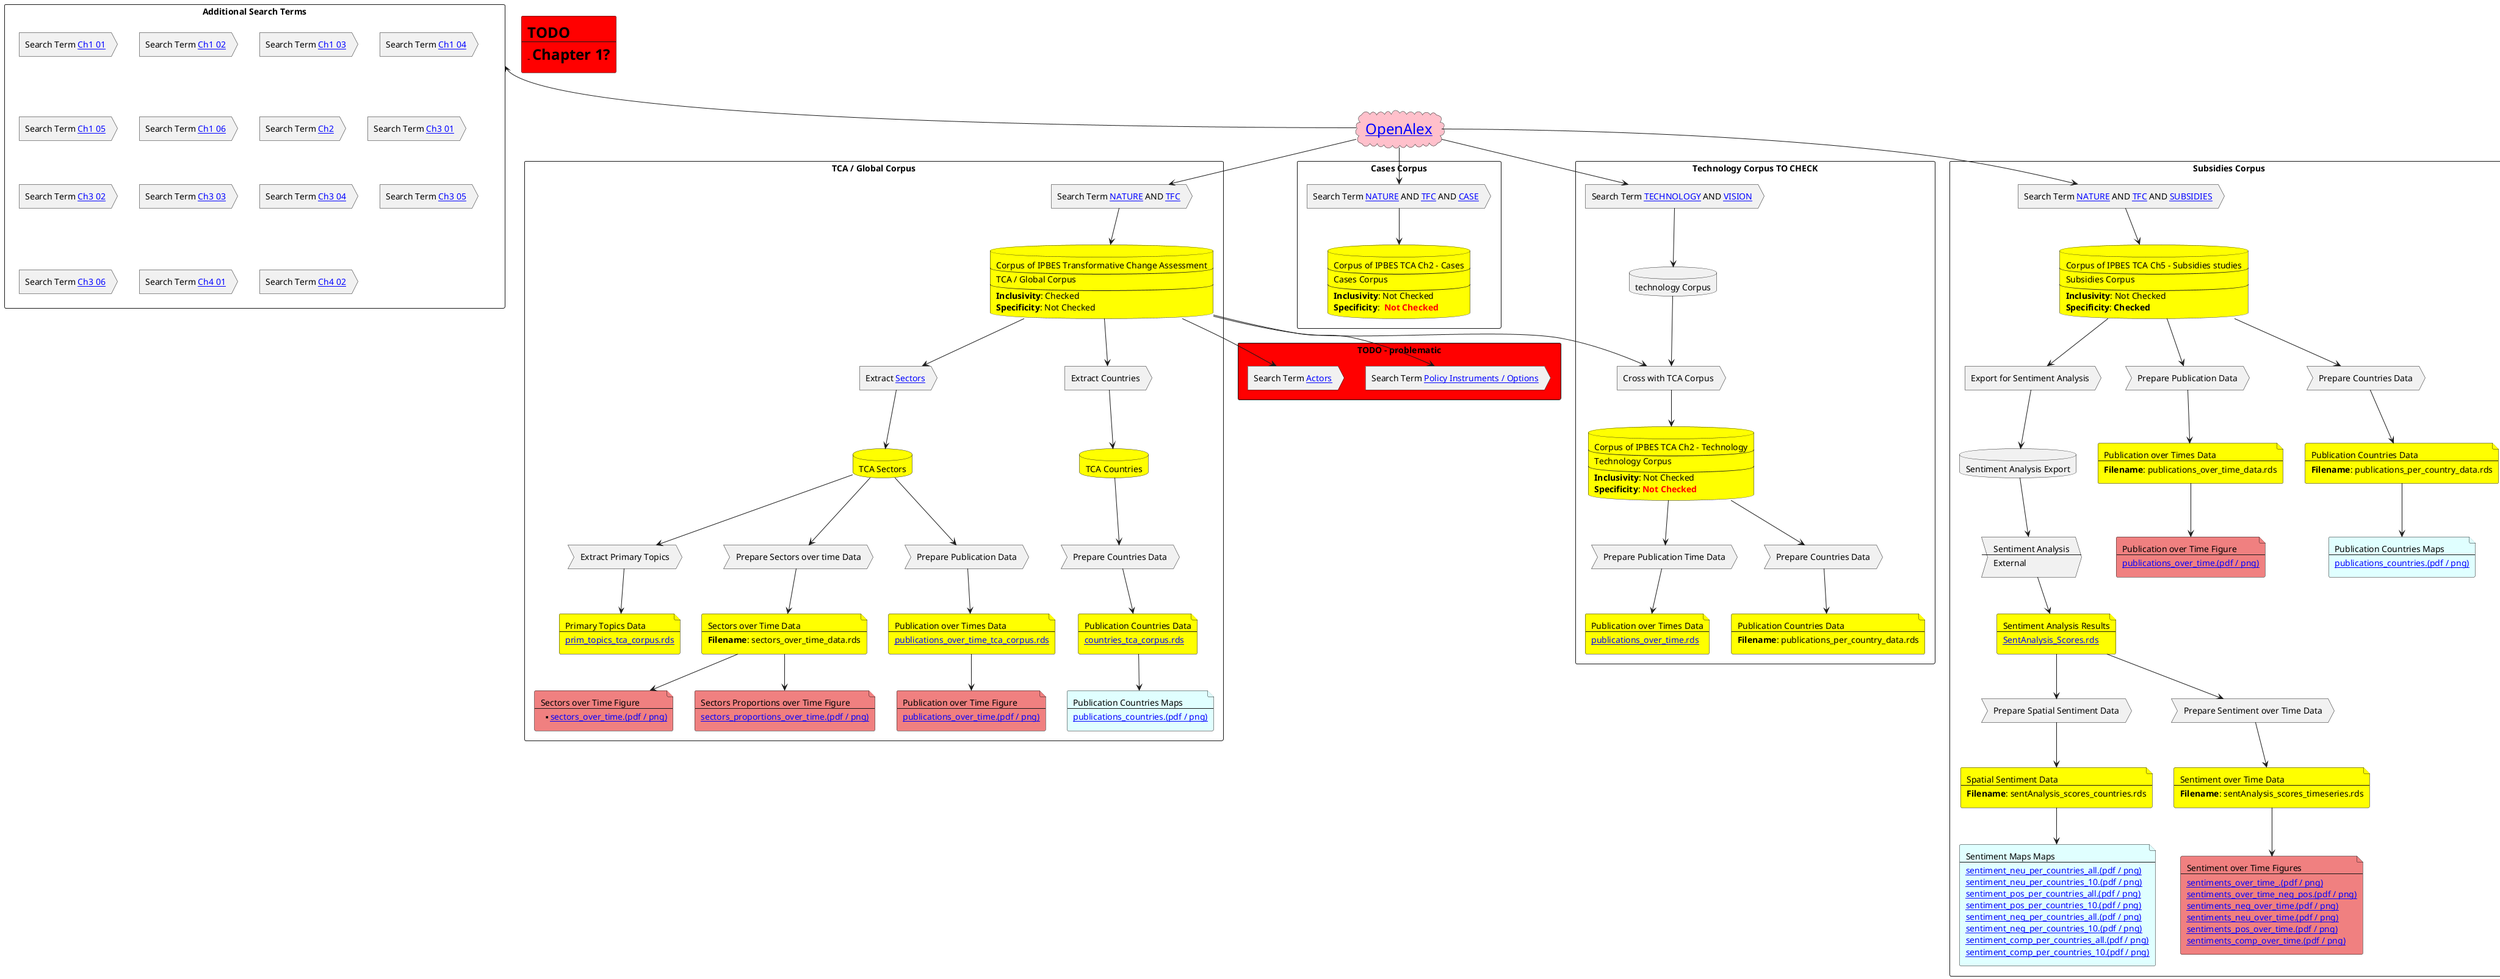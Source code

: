 @startuml TCA_Corpus

cloud "<size:24>[[https://openalex.org OpenAlex]]" as openalex #pink

' TCA / Global Corpus
rectangle "TCA / Global Corpus" as box_tca {
    action "Search Term [[https://ipbes-data.github.io/IPBES_TCA_Corpus/input/tca_corpus/search%20terms/nature.txt NATURE]] AND [[https://ipbes-data.github.io/IPBES_TCA_Corpus/input/tca_corpus/search%20terms/tfc.txt TFC]]" as search_tca
    database "Corpus of IPBES Transformative Change Assessment\n----\nTCA / Global Corpus\n---\n**Inclusivity**: Checked\n**Specificity**: Not Checked" as corpus_tca #yellow
    openalex --> search_tca
    search_tca -down-> corpus_tca
    ' Sectors
    action "Extract [[https://docs.google.com/spreadsheets/d/1ZCB_St2TQu_wL3yl1iN7Wxz5FERGxk-GZA0_2oGcRM0/edit#gid=210658071 Sectors]]" as extract_sectors_tca
    corpus_tca -down-> extract_sectors_tca
    database "TCA Sectors" as corpus_sectors_tca #yellow
    extract_sectors_tca -down-> corpus_sectors_tca
    ' prim_topics_tca_corpus.rds
    process "Extract Primary Topics" as prepare_prim_topics_tca
    corpus_sectors_tca -down-> prepare_prim_topics_tca
    file "Primary Topics Data\n---\n[[https://ipbes-data.github.io/IPBES_TCA_Corpus/data/tca_corpus/prim_topics_tca_corpus.rds prim_topics_tca_corpus.rds]]" as file_prim_topics_tca #yellow
    prepare_prim_topics_tca -down-> file_prim_topics_tca

    ' sectors_over_time_data.rds
    process "Prepare Sectors over time Data" as prepare_sec_time_tca
    corpus_sectors_tca -down-> prepare_sec_time_tca
    file "Sectors over Time Data\n---\n**Filename**: sectors_over_time_data.rds" as file_sec_time_tca #yellow
    prepare_sec_time_tca -down-> file_sec_time_tca
    ' sectors_over_time figure
    file "Sectors over Time Figure\n---\n**[[https://ipbes-data.github.io/IPBES_TCA_Corpus/figures/tca_corpus/sectors_over_time.pdf sectors_over_time.(pdf / png)]]" as file_sec_time_figure_tca #LightCoral
    file_sec_time_tca -down-> file_sec_time_figure_tca
    ' sectors_proportions_over_time figure
    file "Sectors Proportions over Time Figure\n---\n[[https://ipbes-data.github.io/IPBES_TCA_Corpus/figures/tca_corpus/sectors_proportions_over_time.pdf sectors_proportions_over_time.(pdf / png)]]" as file_sec_prop_time_figure_tca #LightCoral
    file_sec_time_tca -down-> file_sec_prop_time_figure_tca

    ' publications_over_time_tca_corpus.rds
    process "Prepare Publication Data" as prepare_pub_time_tca
    corpus_sectors_tca -down-> prepare_pub_time_tca
    file "Publication over Times Data\n---\n[[https://ipbes-data.github.io/IPBES_TCA_Corpus/data/tca_corpus/publications_over_time_tca_corpus.rds publications_over_time_tca_corpus.rds]]" as file_pub_time_tca #yellow
    prepare_pub_time_tca -down-> file_pub_time_tca
    ' publications_over_time figure
    file "Publication over Time Figure\n---\n[[https://ipbes-data.github.io/IPBES_TCA_Corpus/figures/tca_corpus/publications_over_time.pdf publications_over_time.(pdf / png)]]" as file_pub_time_figure_tca #LightCoral
    file_pub_time_tca -down-> file_pub_time_figure_tca

    ' Countries
    action "Extract Countries" as extract_countries_tca
    corpus_tca -down-> extract_countries_tca
    database "TCA Countries" as corpus_countries_tca #yellow
    extract_countries_tca -down-> corpus_countries_tca
    ' countries_tca_corpus.rds
    process "Prepare Countries Data" as prepare_countries_tca
    corpus_countries_tca -down-> prepare_countries_tca
    file "Publication Countries Data\n---\n[[https://ipbes-data.github.io/IPBES_TCA_Corpus/data/tca_corpus/countries_tca_corpus.rds countries_tca_corpus.rds]]" as file_countries_tca #yellow
    prepare_countries_tca -down-> file_countries_tca
    ' publications_countries maps
    file "Publication Countries Maps\n---\n[[https://ipbes-data.github.io/IPBES_TCA_Corpus/maps/tca_corpus/publications_countries.pdf publications_countries.(pdf / png)]]" as file_pub_maps_tca #LightCyan
    file_countries_tca -down-> file_pub_maps_tca

}

' Cases Corpus
rectangle "Cases Corpus" as running_1 {
    action "Search Term [[https://ipbes-data.github.io/IPBES_TCA_Corpus/input/tca_corpus/search%20terms/nature.txt NATURE]] AND [[https://ipbes-data.github.io/IPBES_TCA_Corpus/input/tca_corpus/search%20terms/tfc.txt TFC]] AND [[https://ipbes-data.github.io/IPBES_TCA_Corpus/input/tca_corpus/search%20terms/case.txt CASE]]" as search_tca_case
    database "Corpus of IPBES TCA Ch2 - Cases\n---\nCases Corpus\n---\n**Inclusivity**: Not Checked\n**Specificity**: <font color=red>** Not Checked**" as corpus_tca_case #yellow
    openalex --> search_tca_case
    search_tca_case -down-> corpus_tca_case
}

' Technology Corpus
rectangle "Technology **Corpus TO CHECK**" as box_technology {
    action "Search Term [[https://ipbes-data.github.io/IPBES_TCA_Ch2_technology/input/Ch2_technology/technology.txt TECHNOLOGY]] AND [[https://ipbes-data.github.io/IPBES_TCA_Ch2_technology/input/Ch2_technology/vision.txt VISION]]" as search_technology
    database "technology Corpus" as corpus_int_technology
    action "Cross with TCA Corpus" as cross_tca_technology
    database "Corpus of IPBES TCA Ch2 - Technology\n---\nTechnology Corpus\n---\n**Inclusivity**: Not Checked\n**Specificity**: <font color=red>**Not Checked**" as corpus_technology #yellow
    openalex --> search_technology
    search_technology -down-> corpus_int_technology
    corpus_int_technology -down-> cross_tca_technology
    corpus_tca --> cross_tca_technology
    cross_tca_technology -down-> corpus_technology

    'publications_over_time.rds
    process "Prepare Publication Time Data" as prepare_pub_time_technology
    corpus_technology -down-> prepare_pub_time_technology
    file "Publication over Times Data\n---\n[[https://ipbes-data.github.io/IPBES_TCA_Ch2_technology/data/Ch2_technology/publications_over_time.rds publications_over_time.rds]]" as file_pub_time_technology #yellow
    prepare_pub_time_technology -down-> file_pub_time_technology
    ' ' publications_over_time figure
    ' file "Publication over Time Figure\n---\n[[https://ipbes-data.github.io/IPBES_TCA_Ch2_technology/figures/Ch2_technology/publications_over_time.pdf publications_over_time.(pdf / png)]]" as file_pub_time_figure_technology #LightCoral
    ' file_pub_time_technology -down-> file_pub_time_figure_technology

    ' publications_per_country_data.rds
    process "Prepare Countries Data" as prepare_countries_technology
    corpus_technology -down-> prepare_countries_technology
    file "Publication Countries Data\n---\n**Filename**: publications_per_country_data.rds" as file_countries_technology #yellow
    prepare_countries_technology -down-> file_countries_technology

}

' Subsidies Corpus
rectangle "Subsidies Corpus" as box_subsidies { 
    action "Search Term [[https://ipbes-data.github.io/IPBES_TCA_Corpus/input/tca_corpus/search%20terms/nature.txt NATURE]] AND [[https://ipbes-data.github.io/IPBES_TCA_Corpus/input/tca_corpus/search%20terms/tfc.txt TFC]] AND [[https://ipbes-data.github.io/IPBES_TCA_Ch5_subsidies_reform/input/ch_5_subsidies_reform/government_financial_support.txt SUBSIDIES]]" as search_subsidies
    openalex --> search_subsidies
    database "Corpus of IPBES TCA Ch5 - Subsidies studies\n---\nSubsidies Corpus\n---\n**Inclusivity**: Not Checked\n**Specificity**: **Checked**" as corpus_subsidies #yellow
    search_subsidies -down-> corpus_subsidies

    ' Sentiment analysis
    action "Export for Sentiment Analysis" as export_sent_subsidies
    corpus_subsidies -down-> export_sent_subsidies
    database "Sentiment Analysis Export" as corpus_sent_subsidies
    export_sent_subsidies -down-> corpus_sent_subsidies
    ' sent_analysis_subsidies.csv
    process "Sentiment Analysis\n---\nExternal" as analysis_sent_subsidies
    corpus_sent_subsidies -down-> analysis_sent_subsidies
    file "Sentiment Analysis Results\n---\n[[https://ipbes-data.github.io/IPBES_TCA_Ch5_subsidies_reform/input/ch_5_subsidies_reform/SentAnalysis_Scores.rds SentAnalysis_Scores.rds]]" as file_sent_subsidies #yellow
    analysis_sent_subsidies -down-> file_sent_subsidies

    ' sentAnalysis_scores_countries.rds
    process "Prepare Spatial Sentiment Data" as prepare_sent_countries_subsidies
    file_sent_subsidies -down-> prepare_sent_countries_subsidies
    file "Spatial Sentiment Data\n---\n**Filename**: sentAnalysis_scores_countries.rds" as file_sent_countries_subsidies #yellow
    prepare_sent_countries_subsidies -down-> file_sent_countries_subsidies
    ' sentiment_[neu/pos/neg/compound]_per_countries maps
    file file_sent_countries_maps_subsidies #LightCyan [
        Sentiment Maps Maps
        ---
        [[https://ipbes-data.github.io/IPBES_TCA_Ch5_subsidies_reform/maps/ch_5_subsidies_reform/sentiment_neu_per_countries_all.pdf sentiment_neu_per_countries_all.(pdf / png)]]
        [[https://ipbes-data.github.io/IPBES_TCA_Ch5_subsidies_reform/maps/ch_5_subsidies_reform/sentiment_neu_per_countries_10.pdf sentiment_neu_per_countries_10.(pdf / png)]]
        [[https://ipbes-data.github.io/IPBES_TCA_Ch5_subsidies_reform/maps/ch_5_subsidies_reform/sentiment_pos_per_countries_all.pdf sentiment_pos_per_countries_all.(pdf / png)]]
        [[https://ipbes-data.github.io/IPBES_TCA_Ch5_subsidies_reform/maps/ch_5_subsidies_reform/sentiment_pos_per_countries_10.pdf sentiment_pos_per_countries_10.(pdf / png)]]
        [[https://ipbes-data.github.io/IPBES_TCA_Ch5_subsidies_reform/maps/ch_5_subsidies_reform/sentiment_neg_per_countries_all.pdf sentiment_neg_per_countries_all.(pdf / png)]]
        [[https://ipbes-data.github.io/IPBES_TCA_Ch5_subsidies_reform/maps/ch_5_subsidies_reform/sentiment_neg_per_countries_10.pdf sentiment_neg_per_countries_10.(pdf / png)]]
        [[https://ipbes-data.github.io/IPBES_TCA_Ch5_subsidies_reform/maps/ch_5_subsidies_reform/sentiment_comp_per_countries_all.pdf sentiment_comp_per_countries_all.(pdf / png)]]
        [[https://ipbes-data.github.io/IPBES_TCA_Ch5_subsidies_reform/maps/ch_5_subsidies_reform/sentiment_comp_per_countries_10.pdf sentiment_comp_per_countries_10.(pdf / png)]]
    ]
    file_sent_countries_subsidies -down-> file_sent_countries_maps_subsidies
    ' sentAnalysis_scores_timeseries
    process "Prepare Sentiment over Time Data" as prepare_sent_time_subsidies
    file_sent_subsidies -down-> prepare_sent_time_subsidies
    file "Sentiment over Time Data\n---\n**Filename**: sentAnalysis_scores_timeseries.rds" as file_sent_time_subsidies #yellow
    prepare_sent_time_subsidies -down-> file_sent_time_subsidies
    ' sentiments_over_time[neu/pos/neg/compound/neg_pos] figures
    file file_sent_time_subsidies_figures #LightCoral [
        Sentiment over Time Figures
        ---
        [[https://ipbes-data.github.io/IPBES_TCA_Ch5_subsidies_reform/figures/ch_5_subsidies_reform/sentiments_over_time.pdf sentiments_over_time_.(pdf / png)]]
        [[https://ipbes-data.github.io/IPBES_TCA_Ch5_subsidies_reform/figures/ch_5_subsidies_reform/sentiments_over_time_neg_pos.pdf sentiments_over_time_neg_pos.(pdf / png)]]
        [[https://ipbes-data.github.io/IPBES_TCA_Ch5_subsidies_reform/figures/ch_5_subsidies_reform/sentiments_neg_over_time.pdf sentiments_neg_over_time.(pdf / png)]]
        [[https://ipbes-data.github.io/IPBES_TCA_Ch5_subsidies_reform/figures/ch_5_subsidies_reform/sentiments_neu_over_time.pdf sentiments_neu_over_time.(pdf / png)]]
        [[https://ipbes-data.github.io/IPBES_TCA_Ch5_subsidies_reform/figures/ch_5_subsidies_reform/sentiments_pos_over_time.pdf sentiments_pos_over_time.(pdf / png)]]
        [[https://ipbes-data.github.io/IPBES_TCA_Ch5_subsidies_reform/figures/ch_5_subsidies_reform/sentiments_comp_over_time.pdf sentiments_comp_over_time.(pdf / png)]]
    ]
    file_sent_time_subsidies -down-> file_sent_time_subsidies_figures


    ' publications_over_time_data.rds
    process "Prepare Publication Data" as prepare_pub_time_subsidies
    corpus_subsidies -down-> prepare_pub_time_subsidies
    file "Publication over Times Data\n---\n**Filename**: publications_over_time_data.rds" as file_pub_time_subsidies #yellow
    prepare_pub_time_subsidies -down-> file_pub_time_subsidies
    ' publications_over_time figure
    file "Publication over Time Figure\n---\n[[https://ipbes-data.github.io/IPBES_TCA_Ch5_subsidies_reform/figures/ch_5_subsidies_reform/publications_over_time.pdf publications_over_time.(pdf / png)]]" as file_pub_time_figure_subsidies #LightCoral
    file_pub_time_subsidies -down-> file_pub_time_figure_subsidies

    ' publications_per_country_data.rds
    process "Prepare Countries Data" as prepare_countries_subsidies
    corpus_subsidies -down-> prepare_countries_subsidies
    file "Publication Countries Data\n---\n**Filename**: publications_per_country_data.rds" as file_countries_subsidies #yellow
    prepare_countries_subsidies -down-> file_countries_subsidies
    ' publications_countries maps
    file file_pub_maps_subsidies #LightCyan [
        Publication Countries Maps
        ---
        [[https://ipbes-data.github.io/IPBES_TCA_Ch5_subsidies_reform/maps/tca_corpus/publications_countries.pdf publications_countries.(pdf / png)]]
    ]
    file_countries_subsidies -down-> file_pub_maps_subsidies

}

rectangle "Additional Search Terms" as additional_search_terms {
    action "Search Term [[https://ipbes-data.github.io/IPBES_TCA_Corpus/input/tca_corpus/search%20terms/ch1_01.txt Ch1 01]]" as search_ch1_01
    ' openalex -right-> search_ch1_01
    action "Search Term [[https://ipbes-data.github.io/IPBES_TCA_Corpus/input/tca_corpus/search%20terms/ch1_02.txt Ch1 02]]" as search_ch1_02
    ' openalex --> search_ch1_02
    action "Search Term [[https://ipbes-data.github.io/IPBES_TCA_Corpus/input/tca_corpus/search%20terms/ch1_03.txt Ch1 03]]" as search_ch1_03
    ' openalex -right-> search_ch1_03
    action "Search Term [[https://ipbes-data.github.io/IPBES_TCA_Corpus/input/tca_corpus/search%20terms/ch1_04.txt Ch1 04]]" as search_ch1_04
    ' openalex -right-> search_ch1_04
    action "Search Term [[https://ipbes-data.github.io/IPBES_TCA_Corpus/input/tca_corpus/search%20terms/ch1_05.txt Ch1 05]]" as search_ch1_05
    ' openalex -right-> search_ch1_05
    action "Search Term [[https://ipbes-data.github.io/IPBES_TCA_Corpus/input/tca_corpus/search%20terms/ch1_06.txt Ch1 06]]" as search_ch1_06
    ' openalex -right-> search_ch1_06

    action "Search Term [[https://ipbes-data.github.io/IPBES_TCA_Corpus/input/tca_corpus/search%20terms/ch2.txt Ch2]]" as search_ch2
    ' openalex -right-> search_ch2

    action "Search Term [[https://ipbes-data.github.io/IPBES_TCA_Corpus/input/tca_corpus/search%20terms/ch3_01.txt Ch3 01]]" as search_ch3_01
    ' openalex -right-> search_ch3_01
    action "Search Term [[https://ipbes-data.github.io/IPBES_TCA_Corpus/input/tca_corpus/search%20terms/ch3_02.txt Ch3 02]]" as search_ch3_02
    ' openalex -right-> search_ch3_02
    action "Search Term [[https://ipbes-data.github.io/IPBES_TCA_Corpus/input/tca_corpus/search%20terms/ch3_03.txt Ch3 03]]" as search_ch3_03
    ' openalex -right-> search_ch3_03
    action "Search Term [[https://ipbes-data.github.io/IPBES_TCA_Corpus/input/tca_corpus/search%20terms/ch3_04.txt Ch3 04]]" as search_ch3_04
    ' openalex -right-> search_ch3_04
    action "Search Term [[https://ipbes-data.github.io/IPBES_TCA_Corpus/input/tca_corpus/search%20terms/ch3_05.txt Ch3 05]]" as search_ch3_05
    ' openalex -right-> search_ch3_05
    action "Search Term [[https://ipbes-data.github.io/IPBES_TCA_Corpus/input/tca_corpus/search%20terms/ch3_06.txt Ch3 06]]" as search_ch3_06
    ' openalex -right-> search_ch3_06

    action "Search Term [[https://ipbes-data.github.io/IPBES_TCA_Corpus/input/tca_corpus/search%20terms/ch3_01.txt Ch4 01]]" as search_ch4_01
    ' openalex -right-> search_ch4_01
    action "Search Term [[https://ipbes-data.github.io/IPBES_TCA_Corpus/input/tca_corpus/search%20terms/ch3_02.txt Ch4 02]]" as search_ch4_02
    ' openalex -right-> search_ch4_02
}
openalex -up-> additional_search_terms

rectangle "TODO - problematic" as problematic_1 #red {
    action "Search Term [[https://docs.google.com/document/d/1pK_T8j1M4oTn-gSzJu4Z8TLqjROY3uyfJ0UWzgSHxVs Policy Instruments / Options]]" as search_options
    corpus_tca --> search_options
    action "Search Term [[https://docs.google.com/document/d/1K7ANr_nYiM_aVDJ1lfHWg2iyr3PeOGBc Actors]]" as search_actors
    corpus_tca --> search_actors
}


rectangle todo #red [
<size:24><b>TODO</b></size>
---
- <size:24><b>Chapter 1?</b></size>
]


' LEGEND
newpage
rectangle Legend {
    cloud "Source in the Cloud\n---\n- OpenAlex\n- ..." #pink
    database "Downloaded Corpus\n---\n**Format**: parquet dataset" #yellow
    database "Downloaded Intermediate Corpus\n---\n**Format**: parquet dataset"
    action "Action related to corpus\n---\n- Search Terms\n- Crossing corpuses\n- ..."
    process "Analysis related process\n---\n- extract numbers\n- ..."
    storage "Numeric results"
    file "Result saved as File\n---\nFile Format\n---\n- tables\n- figures\n- maps\n- ..."
    file "Result Data\n---\n**Filename**: ..." #Yellow
    file "Result Figure\n---\n**Filename**: ..." #LightCoral
    file "Result Map\n---\n**Filename**: ..." #LightCyan
}





' database "TCA Authors Corpus" as corpus_a_tca
' database "TCA Topics Corpus" as corpus_t_tca

' action "Extract authors" as e_a_tca

' actor actor
' actor/ "actor/"
' agent agent
' artifact artifact
' boundary boundary
' card card
' circle circle
' collections collections
' component component
' control control
' entity entity
' file file
' folder folder
' frame frame
' hexagon hexagon
' interface interface
' label label
' node node
' package package
' person person
' process process
' queue queue
' rectangle rectangle
' stack stack
' storage storage
' usecase usecase
' usecase/ "usecase/"
@enduml
